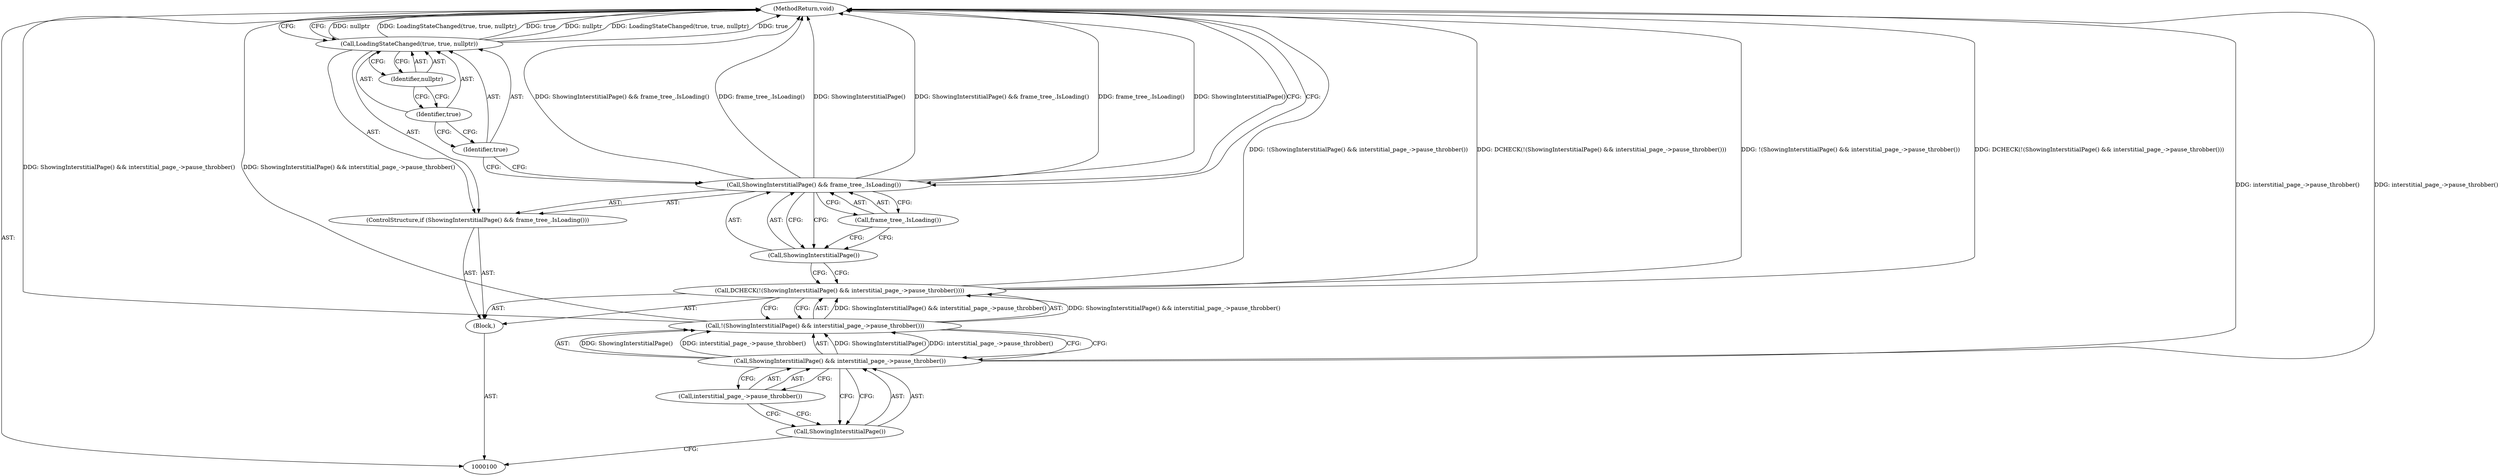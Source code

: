 digraph "0_Chrome_adca986a53b31b6da4cb22f8e755f6856daea89a_6" {
"1000115" [label="(MethodReturn,void)"];
"1000101" [label="(Block,)"];
"1000104" [label="(Call,ShowingInterstitialPage() && interstitial_page_->pause_throbber())"];
"1000105" [label="(Call,ShowingInterstitialPage())"];
"1000102" [label="(Call,DCHECK(!(ShowingInterstitialPage() && interstitial_page_->pause_throbber())))"];
"1000106" [label="(Call,interstitial_page_->pause_throbber())"];
"1000103" [label="(Call,!(ShowingInterstitialPage() && interstitial_page_->pause_throbber()))"];
"1000107" [label="(ControlStructure,if (ShowingInterstitialPage() && frame_tree_.IsLoading()))"];
"1000110" [label="(Call,frame_tree_.IsLoading())"];
"1000108" [label="(Call,ShowingInterstitialPage() && frame_tree_.IsLoading())"];
"1000109" [label="(Call,ShowingInterstitialPage())"];
"1000112" [label="(Identifier,true)"];
"1000113" [label="(Identifier,true)"];
"1000114" [label="(Identifier,nullptr)"];
"1000111" [label="(Call,LoadingStateChanged(true, true, nullptr))"];
"1000115" -> "1000100"  [label="AST: "];
"1000115" -> "1000111"  [label="CFG: "];
"1000115" -> "1000108"  [label="CFG: "];
"1000108" -> "1000115"  [label="DDG: ShowingInterstitialPage() && frame_tree_.IsLoading()"];
"1000108" -> "1000115"  [label="DDG: frame_tree_.IsLoading()"];
"1000108" -> "1000115"  [label="DDG: ShowingInterstitialPage()"];
"1000103" -> "1000115"  [label="DDG: ShowingInterstitialPage() && interstitial_page_->pause_throbber()"];
"1000111" -> "1000115"  [label="DDG: nullptr"];
"1000111" -> "1000115"  [label="DDG: LoadingStateChanged(true, true, nullptr)"];
"1000111" -> "1000115"  [label="DDG: true"];
"1000102" -> "1000115"  [label="DDG: !(ShowingInterstitialPage() && interstitial_page_->pause_throbber())"];
"1000102" -> "1000115"  [label="DDG: DCHECK(!(ShowingInterstitialPage() && interstitial_page_->pause_throbber()))"];
"1000104" -> "1000115"  [label="DDG: interstitial_page_->pause_throbber()"];
"1000101" -> "1000100"  [label="AST: "];
"1000102" -> "1000101"  [label="AST: "];
"1000107" -> "1000101"  [label="AST: "];
"1000104" -> "1000103"  [label="AST: "];
"1000104" -> "1000105"  [label="CFG: "];
"1000104" -> "1000106"  [label="CFG: "];
"1000105" -> "1000104"  [label="AST: "];
"1000106" -> "1000104"  [label="AST: "];
"1000103" -> "1000104"  [label="CFG: "];
"1000104" -> "1000115"  [label="DDG: interstitial_page_->pause_throbber()"];
"1000104" -> "1000103"  [label="DDG: ShowingInterstitialPage()"];
"1000104" -> "1000103"  [label="DDG: interstitial_page_->pause_throbber()"];
"1000105" -> "1000104"  [label="AST: "];
"1000105" -> "1000100"  [label="CFG: "];
"1000106" -> "1000105"  [label="CFG: "];
"1000104" -> "1000105"  [label="CFG: "];
"1000102" -> "1000101"  [label="AST: "];
"1000102" -> "1000103"  [label="CFG: "];
"1000103" -> "1000102"  [label="AST: "];
"1000109" -> "1000102"  [label="CFG: "];
"1000102" -> "1000115"  [label="DDG: !(ShowingInterstitialPage() && interstitial_page_->pause_throbber())"];
"1000102" -> "1000115"  [label="DDG: DCHECK(!(ShowingInterstitialPage() && interstitial_page_->pause_throbber()))"];
"1000103" -> "1000102"  [label="DDG: ShowingInterstitialPage() && interstitial_page_->pause_throbber()"];
"1000106" -> "1000104"  [label="AST: "];
"1000106" -> "1000105"  [label="CFG: "];
"1000104" -> "1000106"  [label="CFG: "];
"1000103" -> "1000102"  [label="AST: "];
"1000103" -> "1000104"  [label="CFG: "];
"1000104" -> "1000103"  [label="AST: "];
"1000102" -> "1000103"  [label="CFG: "];
"1000103" -> "1000115"  [label="DDG: ShowingInterstitialPage() && interstitial_page_->pause_throbber()"];
"1000103" -> "1000102"  [label="DDG: ShowingInterstitialPage() && interstitial_page_->pause_throbber()"];
"1000104" -> "1000103"  [label="DDG: ShowingInterstitialPage()"];
"1000104" -> "1000103"  [label="DDG: interstitial_page_->pause_throbber()"];
"1000107" -> "1000101"  [label="AST: "];
"1000108" -> "1000107"  [label="AST: "];
"1000111" -> "1000107"  [label="AST: "];
"1000110" -> "1000108"  [label="AST: "];
"1000110" -> "1000109"  [label="CFG: "];
"1000108" -> "1000110"  [label="CFG: "];
"1000108" -> "1000107"  [label="AST: "];
"1000108" -> "1000109"  [label="CFG: "];
"1000108" -> "1000110"  [label="CFG: "];
"1000109" -> "1000108"  [label="AST: "];
"1000110" -> "1000108"  [label="AST: "];
"1000112" -> "1000108"  [label="CFG: "];
"1000115" -> "1000108"  [label="CFG: "];
"1000108" -> "1000115"  [label="DDG: ShowingInterstitialPage() && frame_tree_.IsLoading()"];
"1000108" -> "1000115"  [label="DDG: frame_tree_.IsLoading()"];
"1000108" -> "1000115"  [label="DDG: ShowingInterstitialPage()"];
"1000109" -> "1000108"  [label="AST: "];
"1000109" -> "1000102"  [label="CFG: "];
"1000110" -> "1000109"  [label="CFG: "];
"1000108" -> "1000109"  [label="CFG: "];
"1000112" -> "1000111"  [label="AST: "];
"1000112" -> "1000108"  [label="CFG: "];
"1000113" -> "1000112"  [label="CFG: "];
"1000113" -> "1000111"  [label="AST: "];
"1000113" -> "1000112"  [label="CFG: "];
"1000114" -> "1000113"  [label="CFG: "];
"1000114" -> "1000111"  [label="AST: "];
"1000114" -> "1000113"  [label="CFG: "];
"1000111" -> "1000114"  [label="CFG: "];
"1000111" -> "1000107"  [label="AST: "];
"1000111" -> "1000114"  [label="CFG: "];
"1000112" -> "1000111"  [label="AST: "];
"1000113" -> "1000111"  [label="AST: "];
"1000114" -> "1000111"  [label="AST: "];
"1000115" -> "1000111"  [label="CFG: "];
"1000111" -> "1000115"  [label="DDG: nullptr"];
"1000111" -> "1000115"  [label="DDG: LoadingStateChanged(true, true, nullptr)"];
"1000111" -> "1000115"  [label="DDG: true"];
}
